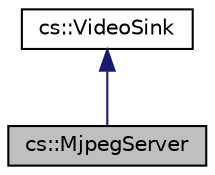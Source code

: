 digraph "cs::MjpegServer"
{
  edge [fontname="Helvetica",fontsize="10",labelfontname="Helvetica",labelfontsize="10"];
  node [fontname="Helvetica",fontsize="10",shape=record];
  Node1 [label="cs::MjpegServer",height=0.2,width=0.4,color="black", fillcolor="grey75", style="filled", fontcolor="black"];
  Node2 -> Node1 [dir="back",color="midnightblue",fontsize="10",style="solid",fontname="Helvetica"];
  Node2 [label="cs::VideoSink",height=0.2,width=0.4,color="black", fillcolor="white", style="filled",URL="$classcs_1_1VideoSink.html",tooltip="A sink for video that accepts a sequence of frames. "];
}
